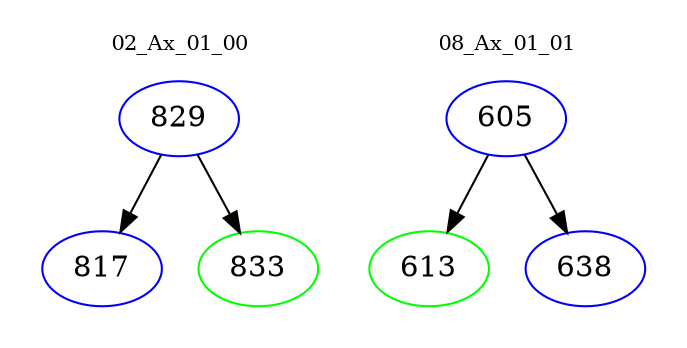 digraph{
subgraph cluster_0 {
color = white
label = "02_Ax_01_00";
fontsize=10;
T0_829 [label="829", color="blue"]
T0_829 -> T0_817 [color="black"]
T0_817 [label="817", color="blue"]
T0_829 -> T0_833 [color="black"]
T0_833 [label="833", color="green"]
}
subgraph cluster_1 {
color = white
label = "08_Ax_01_01";
fontsize=10;
T1_605 [label="605", color="blue"]
T1_605 -> T1_613 [color="black"]
T1_613 [label="613", color="green"]
T1_605 -> T1_638 [color="black"]
T1_638 [label="638", color="blue"]
}
}
